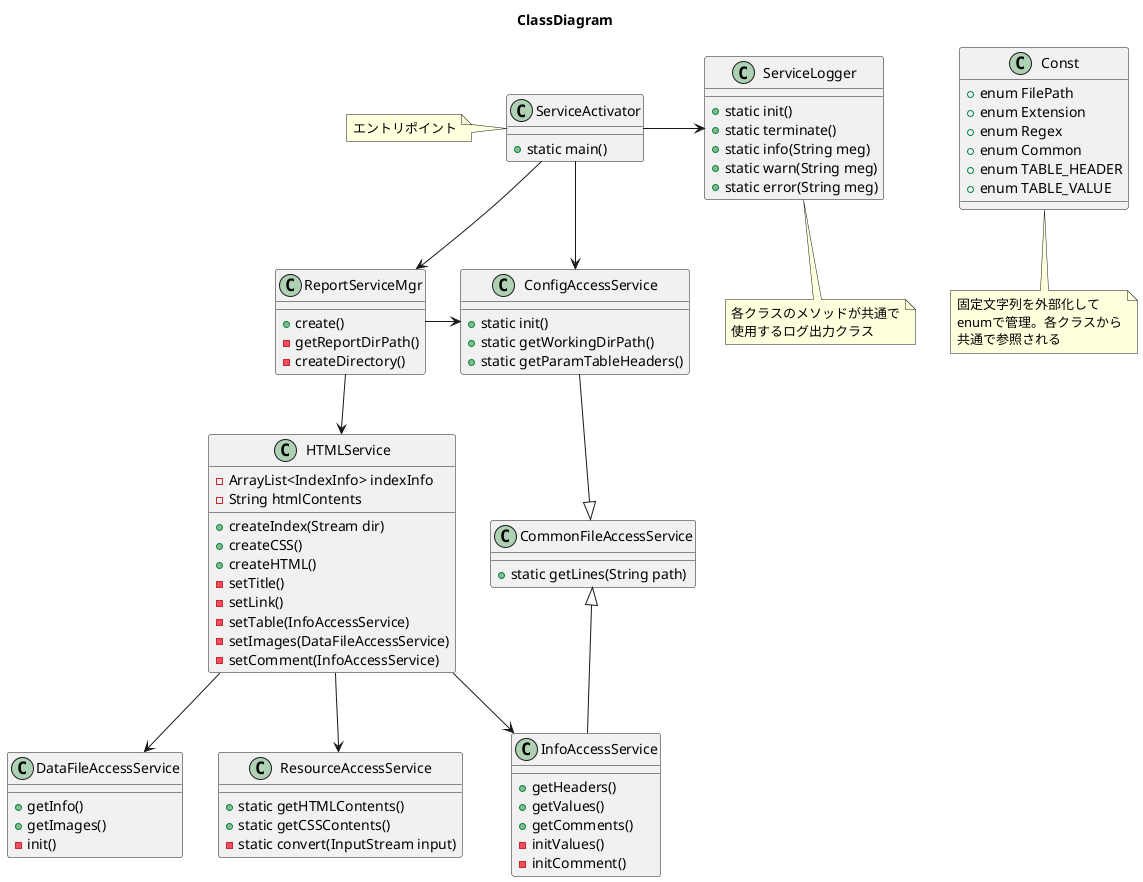 @startuml

title ClassDiagram

class Const {
    + enum FilePath
    + enum Extension
    + enum Regex
    + enum Common
    + enum TABLE_HEADER
    + enum TABLE_VALUE
}

class ServiceActivator {
    + static main()
}

class ServiceLogger {
    + static init()
    + static terminate()
    + static info(String meg)
    + static warn(String meg)
    + static error(String meg)
}

class ConfigAccessService {
    + static init()
    + static getWorkingDirPath()
    + static getParamTableHeaders()
}

class ReportServiceMgr {
    + create()
    - getReportDirPath()
    - createDirectory()
}

class CommonFileAccessService {
    + static getLines(String path)
}

class HTMLService {
    - ArrayList<IndexInfo> indexInfo
    - String htmlContents
    + createIndex(Stream dir)
    + createCSS()
    + createHTML()
    - setTitle()
    - setLink()
    - setTable(InfoAccessService)
    - setImages(DataFileAccessService)
    - setComment(InfoAccessService)
}

class DataFileAccessService {
    + getInfo()
    + getImages()
    - init()
}

class InfoAccessService {
    + getHeaders()
    + getValues()
    + getComments()
    - initValues()
    - initComment()
}

class ResourceAccessService {
    + static getHTMLContents()
    + static getCSSContents()
    - static convert(InputStream input)
}

note left of ServiceActivator
    エントリポイント
end note
note bottom of Const
    固定文字列を外部化して
    enumで管理。各クラスから
    共通で参照される
end note
note bottom of ServiceLogger
    各クラスのメソッドが共通で
    使用するログ出力クラス
end note
ServiceActivator -> ServiceLogger
ConfigAccessService --|> CommonFileAccessService
ServiceActivator --> ConfigAccessService
ServiceActivator --> ReportServiceMgr
ReportServiceMgr -> ConfigAccessService
CommonFileAccessService <|-- InfoAccessService
ReportServiceMgr --> HTMLService
HTMLService --> DataFileAccessService
HTMLService -> InfoAccessService
HTMLService --> ResourceAccessService

@enduml